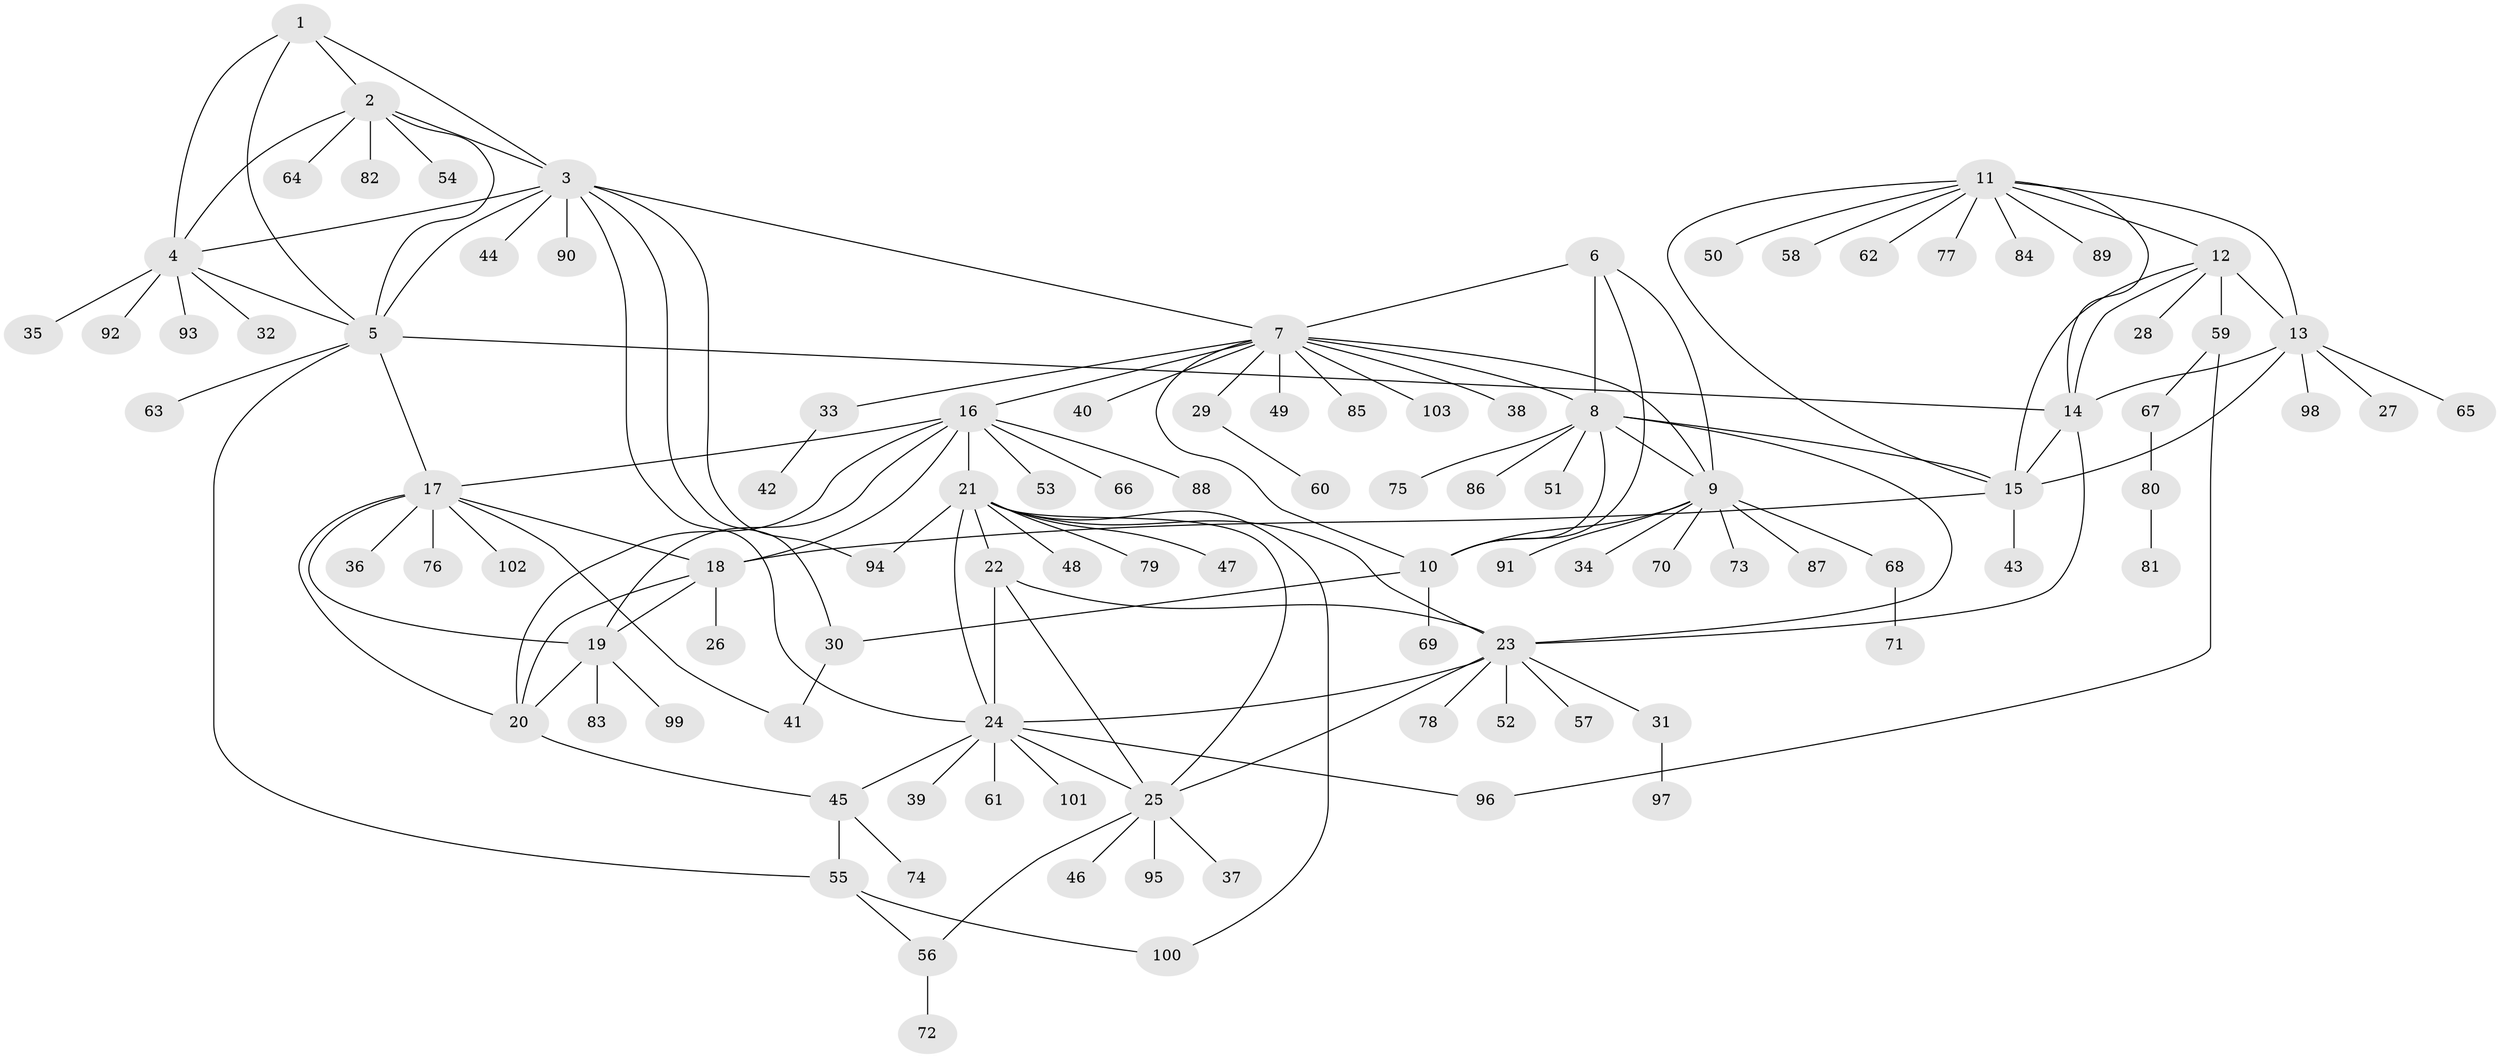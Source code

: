 // coarse degree distribution, {3: 0.04938271604938271, 10: 0.024691358024691357, 17: 0.012345679012345678, 6: 0.012345679012345678, 4: 0.04938271604938271, 12: 0.024691358024691357, 8: 0.024691358024691357, 9: 0.024691358024691357, 5: 0.037037037037037035, 13: 0.012345679012345678, 7: 0.012345679012345678, 1: 0.6666666666666666, 2: 0.04938271604938271}
// Generated by graph-tools (version 1.1) at 2025/24/03/03/25 07:24:11]
// undirected, 103 vertices, 146 edges
graph export_dot {
graph [start="1"]
  node [color=gray90,style=filled];
  1;
  2;
  3;
  4;
  5;
  6;
  7;
  8;
  9;
  10;
  11;
  12;
  13;
  14;
  15;
  16;
  17;
  18;
  19;
  20;
  21;
  22;
  23;
  24;
  25;
  26;
  27;
  28;
  29;
  30;
  31;
  32;
  33;
  34;
  35;
  36;
  37;
  38;
  39;
  40;
  41;
  42;
  43;
  44;
  45;
  46;
  47;
  48;
  49;
  50;
  51;
  52;
  53;
  54;
  55;
  56;
  57;
  58;
  59;
  60;
  61;
  62;
  63;
  64;
  65;
  66;
  67;
  68;
  69;
  70;
  71;
  72;
  73;
  74;
  75;
  76;
  77;
  78;
  79;
  80;
  81;
  82;
  83;
  84;
  85;
  86;
  87;
  88;
  89;
  90;
  91;
  92;
  93;
  94;
  95;
  96;
  97;
  98;
  99;
  100;
  101;
  102;
  103;
  1 -- 2;
  1 -- 3;
  1 -- 4;
  1 -- 5;
  2 -- 3;
  2 -- 4;
  2 -- 5;
  2 -- 54;
  2 -- 64;
  2 -- 82;
  3 -- 4;
  3 -- 5;
  3 -- 7;
  3 -- 24;
  3 -- 30;
  3 -- 44;
  3 -- 90;
  3 -- 94;
  4 -- 5;
  4 -- 32;
  4 -- 35;
  4 -- 92;
  4 -- 93;
  5 -- 14;
  5 -- 17;
  5 -- 55;
  5 -- 63;
  6 -- 7;
  6 -- 8;
  6 -- 9;
  6 -- 10;
  7 -- 8;
  7 -- 9;
  7 -- 10;
  7 -- 16;
  7 -- 29;
  7 -- 33;
  7 -- 38;
  7 -- 40;
  7 -- 49;
  7 -- 85;
  7 -- 103;
  8 -- 9;
  8 -- 10;
  8 -- 15;
  8 -- 23;
  8 -- 51;
  8 -- 75;
  8 -- 86;
  9 -- 10;
  9 -- 34;
  9 -- 68;
  9 -- 70;
  9 -- 73;
  9 -- 87;
  9 -- 91;
  10 -- 30;
  10 -- 69;
  11 -- 12;
  11 -- 13;
  11 -- 14;
  11 -- 15;
  11 -- 50;
  11 -- 58;
  11 -- 62;
  11 -- 77;
  11 -- 84;
  11 -- 89;
  12 -- 13;
  12 -- 14;
  12 -- 15;
  12 -- 28;
  12 -- 59;
  13 -- 14;
  13 -- 15;
  13 -- 27;
  13 -- 65;
  13 -- 98;
  14 -- 15;
  14 -- 23;
  15 -- 18;
  15 -- 43;
  16 -- 17;
  16 -- 18;
  16 -- 19;
  16 -- 20;
  16 -- 21;
  16 -- 53;
  16 -- 66;
  16 -- 88;
  17 -- 18;
  17 -- 19;
  17 -- 20;
  17 -- 36;
  17 -- 41;
  17 -- 76;
  17 -- 102;
  18 -- 19;
  18 -- 20;
  18 -- 26;
  19 -- 20;
  19 -- 83;
  19 -- 99;
  20 -- 45;
  21 -- 22;
  21 -- 23;
  21 -- 24;
  21 -- 25;
  21 -- 47;
  21 -- 48;
  21 -- 79;
  21 -- 94;
  21 -- 100;
  22 -- 23;
  22 -- 24;
  22 -- 25;
  23 -- 24;
  23 -- 25;
  23 -- 31;
  23 -- 52;
  23 -- 57;
  23 -- 78;
  24 -- 25;
  24 -- 39;
  24 -- 45;
  24 -- 61;
  24 -- 96;
  24 -- 101;
  25 -- 37;
  25 -- 46;
  25 -- 56;
  25 -- 95;
  29 -- 60;
  30 -- 41;
  31 -- 97;
  33 -- 42;
  45 -- 55;
  45 -- 74;
  55 -- 56;
  55 -- 100;
  56 -- 72;
  59 -- 67;
  59 -- 96;
  67 -- 80;
  68 -- 71;
  80 -- 81;
}
